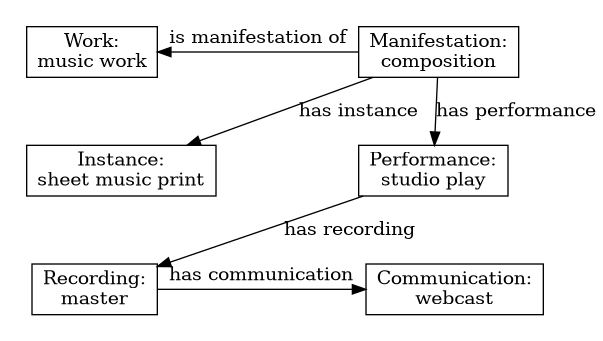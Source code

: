 @startuml
digraph CopyrightOnto_CreationLifeCycleSampleMusic {
  node [shape=box]; compound=true; newrank=true;

  subgraph cluster_left { style=invis;
    "Work:\nmusic work";
    "Instance:\nsheet music print";
    "Recording:\nmaster";
  }
  subgraph cluster_right { style=invis;
    "Manifestation:\ncomposition";
    "Performance:\nstudio play";
    "Communication:\nwebcast";
  }
  {rank=same "Work:\nmusic work" "Manifestation:\ncomposition"}
  {rank=same "Instance:\nsheet music print" "Performance:\nstudio play"}
  {rank=same "Recording:\nmaster" "Communication:\nwebcast"}

  "Work:\nmusic work" -> "Manifestation:\ncomposition" [label="is manifestation of", dir=back]
  "Manifestation:\ncomposition" -> "Instance:\nsheet music print" [label="has instance"]
  "Manifestation:\ncomposition" -> "Performance:\nstudio play" [label="has performance"]
  "Performance:\nstudio play" -> "Recording:\nmaster" [label="has recording"]
  "Recording:\nmaster" -> "Communication:\nwebcast" [label="has communication"]
}
@enduml
